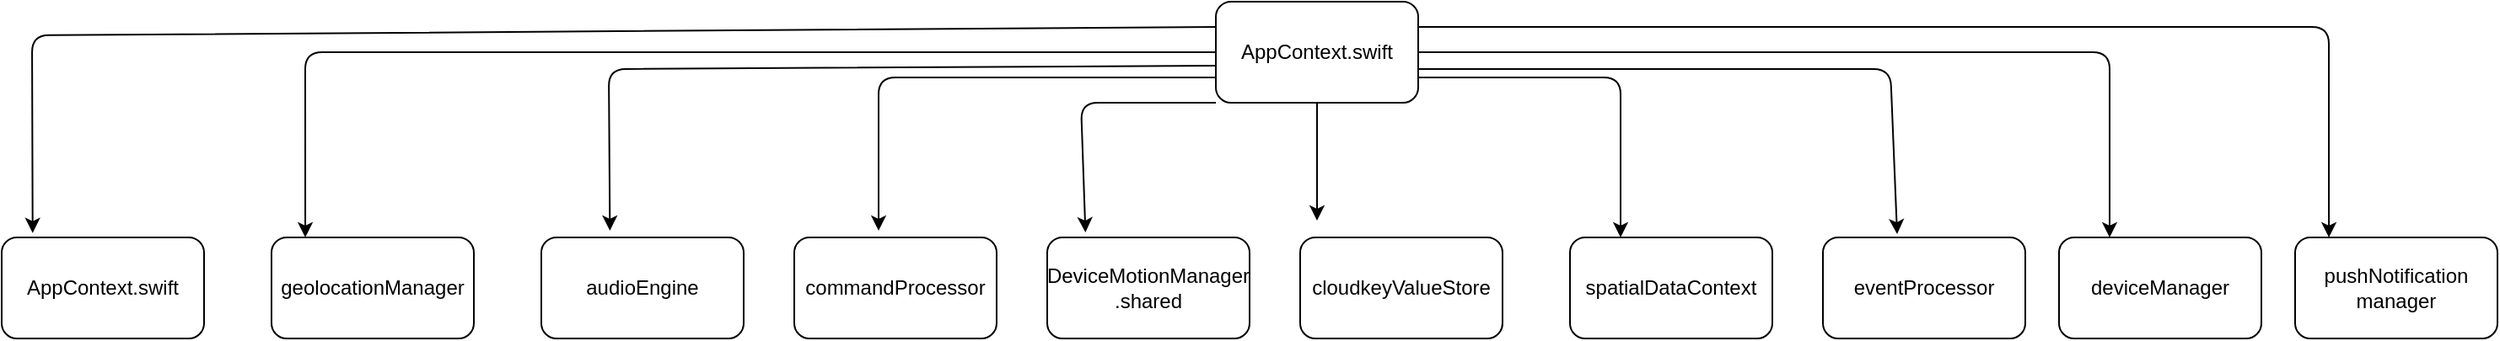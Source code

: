 <mxfile version="14.7.9" type="github">
  <diagram id="Z6FLblsqwEbZB8-MIEmX" name="Page-1">
    <mxGraphModel dx="1426" dy="799" grid="1" gridSize="10" guides="1" tooltips="1" connect="1" arrows="1" fold="1" page="1" pageScale="1" pageWidth="850" pageHeight="1100" math="0" shadow="0">
      <root>
        <mxCell id="0" />
        <mxCell id="1" parent="0" />
        <mxCell id="WztenFOhFq88HhkXIFKB-1" value="AppContext.swift" style="rounded=1;whiteSpace=wrap;html=1;" vertex="1" parent="1">
          <mxGeometry x="760" y="30" width="120" height="60" as="geometry" />
        </mxCell>
        <mxCell id="WztenFOhFq88HhkXIFKB-2" value="" style="endArrow=classic;html=1;exitX=0;exitY=0.25;exitDx=0;exitDy=0;entryX=0.153;entryY=-0.044;entryDx=0;entryDy=0;entryPerimeter=0;" edge="1" parent="1" source="WztenFOhFq88HhkXIFKB-1" target="WztenFOhFq88HhkXIFKB-9">
          <mxGeometry width="50" height="50" relative="1" as="geometry">
            <mxPoint x="400" y="430" as="sourcePoint" />
            <mxPoint x="160" y="160" as="targetPoint" />
            <Array as="points">
              <mxPoint x="58" y="50" />
            </Array>
          </mxGeometry>
        </mxCell>
        <mxCell id="WztenFOhFq88HhkXIFKB-3" value="spatialDataContext" style="rounded=1;whiteSpace=wrap;html=1;" vertex="1" parent="1">
          <mxGeometry x="970" y="170" width="120" height="60" as="geometry" />
        </mxCell>
        <mxCell id="WztenFOhFq88HhkXIFKB-4" value="cloudkeyValueStore" style="rounded=1;whiteSpace=wrap;html=1;" vertex="1" parent="1">
          <mxGeometry x="810" y="170" width="120" height="60" as="geometry" />
        </mxCell>
        <mxCell id="WztenFOhFq88HhkXIFKB-5" value="DeviceMotionManager&lt;br&gt;.shared" style="rounded=1;whiteSpace=wrap;html=1;" vertex="1" parent="1">
          <mxGeometry x="660" y="170" width="120" height="60" as="geometry" />
        </mxCell>
        <mxCell id="WztenFOhFq88HhkXIFKB-6" value="audioEngine" style="rounded=1;whiteSpace=wrap;html=1;" vertex="1" parent="1">
          <mxGeometry x="360" y="170" width="120" height="60" as="geometry" />
        </mxCell>
        <mxCell id="WztenFOhFq88HhkXIFKB-7" value="commandProcessor" style="rounded=1;whiteSpace=wrap;html=1;" vertex="1" parent="1">
          <mxGeometry x="510" y="170" width="120" height="60" as="geometry" />
        </mxCell>
        <mxCell id="WztenFOhFq88HhkXIFKB-8" value="geolocationManager" style="rounded=1;whiteSpace=wrap;html=1;" vertex="1" parent="1">
          <mxGeometry x="200" y="170" width="120" height="60" as="geometry" />
        </mxCell>
        <mxCell id="WztenFOhFq88HhkXIFKB-9" value="AppContext.swift" style="rounded=1;whiteSpace=wrap;html=1;" vertex="1" parent="1">
          <mxGeometry x="40" y="170" width="120" height="60" as="geometry" />
        </mxCell>
        <mxCell id="WztenFOhFq88HhkXIFKB-11" value="" style="endArrow=classic;html=1;exitX=0;exitY=0.5;exitDx=0;exitDy=0;entryX=0.167;entryY=0;entryDx=0;entryDy=0;entryPerimeter=0;" edge="1" parent="1" source="WztenFOhFq88HhkXIFKB-1" target="WztenFOhFq88HhkXIFKB-8">
          <mxGeometry width="50" height="50" relative="1" as="geometry">
            <mxPoint x="470" y="430" as="sourcePoint" />
            <mxPoint x="200" y="70" as="targetPoint" />
            <Array as="points">
              <mxPoint x="220" y="60" />
            </Array>
          </mxGeometry>
        </mxCell>
        <mxCell id="WztenFOhFq88HhkXIFKB-12" value="eventProcessor" style="rounded=1;whiteSpace=wrap;html=1;" vertex="1" parent="1">
          <mxGeometry x="1120" y="170" width="120" height="60" as="geometry" />
        </mxCell>
        <mxCell id="WztenFOhFq88HhkXIFKB-13" value="deviceManager" style="rounded=1;whiteSpace=wrap;html=1;" vertex="1" parent="1">
          <mxGeometry x="1260" y="170" width="120" height="60" as="geometry" />
        </mxCell>
        <mxCell id="WztenFOhFq88HhkXIFKB-14" value="pushNotification&lt;br&gt;manager" style="rounded=1;whiteSpace=wrap;html=1;" vertex="1" parent="1">
          <mxGeometry x="1400" y="170" width="120" height="60" as="geometry" />
        </mxCell>
        <mxCell id="WztenFOhFq88HhkXIFKB-15" value="" style="endArrow=classic;html=1;exitX=-0.003;exitY=0.633;exitDx=0;exitDy=0;exitPerimeter=0;entryX=0.339;entryY=-0.067;entryDx=0;entryDy=0;entryPerimeter=0;" edge="1" parent="1" source="WztenFOhFq88HhkXIFKB-1" target="WztenFOhFq88HhkXIFKB-6">
          <mxGeometry width="50" height="50" relative="1" as="geometry">
            <mxPoint x="770" y="70" as="sourcePoint" />
            <mxPoint x="230" y="160" as="targetPoint" />
            <Array as="points">
              <mxPoint x="400" y="70" />
            </Array>
          </mxGeometry>
        </mxCell>
        <mxCell id="WztenFOhFq88HhkXIFKB-16" value="" style="endArrow=classic;html=1;exitX=0;exitY=0.75;exitDx=0;exitDy=0;" edge="1" parent="1" source="WztenFOhFq88HhkXIFKB-1">
          <mxGeometry width="50" height="50" relative="1" as="geometry">
            <mxPoint x="630" y="420" as="sourcePoint" />
            <mxPoint x="560" y="166" as="targetPoint" />
            <Array as="points">
              <mxPoint x="560" y="75" />
            </Array>
          </mxGeometry>
        </mxCell>
        <mxCell id="WztenFOhFq88HhkXIFKB-17" value="" style="endArrow=classic;html=1;exitX=0;exitY=1;exitDx=0;exitDy=0;entryX=0.189;entryY=-0.05;entryDx=0;entryDy=0;entryPerimeter=0;" edge="1" parent="1" source="WztenFOhFq88HhkXIFKB-1" target="WztenFOhFq88HhkXIFKB-5">
          <mxGeometry width="50" height="50" relative="1" as="geometry">
            <mxPoint x="630" y="420" as="sourcePoint" />
            <mxPoint x="680" y="370" as="targetPoint" />
            <Array as="points">
              <mxPoint x="680" y="90" />
            </Array>
          </mxGeometry>
        </mxCell>
        <mxCell id="WztenFOhFq88HhkXIFKB-18" value="" style="endArrow=classic;html=1;exitX=0.5;exitY=1;exitDx=0;exitDy=0;" edge="1" parent="1" source="WztenFOhFq88HhkXIFKB-1">
          <mxGeometry width="50" height="50" relative="1" as="geometry">
            <mxPoint x="630" y="420" as="sourcePoint" />
            <mxPoint x="820" y="160" as="targetPoint" />
          </mxGeometry>
        </mxCell>
        <mxCell id="WztenFOhFq88HhkXIFKB-19" value="" style="endArrow=classic;html=1;exitX=1;exitY=0.75;exitDx=0;exitDy=0;entryX=0.25;entryY=0;entryDx=0;entryDy=0;" edge="1" parent="1" source="WztenFOhFq88HhkXIFKB-1" target="WztenFOhFq88HhkXIFKB-3">
          <mxGeometry width="50" height="50" relative="1" as="geometry">
            <mxPoint x="710" y="420" as="sourcePoint" />
            <mxPoint x="1010" y="60" as="targetPoint" />
            <Array as="points">
              <mxPoint x="1000" y="75" />
            </Array>
          </mxGeometry>
        </mxCell>
        <mxCell id="WztenFOhFq88HhkXIFKB-20" value="" style="endArrow=classic;html=1;" edge="1" parent="1">
          <mxGeometry width="50" height="50" relative="1" as="geometry">
            <mxPoint x="880" y="70" as="sourcePoint" />
            <mxPoint x="1164" y="168" as="targetPoint" />
            <Array as="points">
              <mxPoint x="1160" y="70" />
            </Array>
          </mxGeometry>
        </mxCell>
        <mxCell id="WztenFOhFq88HhkXIFKB-21" value="" style="endArrow=classic;html=1;exitX=1;exitY=0.5;exitDx=0;exitDy=0;entryX=0.25;entryY=0;entryDx=0;entryDy=0;" edge="1" parent="1" source="WztenFOhFq88HhkXIFKB-1" target="WztenFOhFq88HhkXIFKB-13">
          <mxGeometry width="50" height="50" relative="1" as="geometry">
            <mxPoint x="710" y="420" as="sourcePoint" />
            <mxPoint x="1300" y="60" as="targetPoint" />
            <Array as="points">
              <mxPoint x="1290" y="60" />
            </Array>
          </mxGeometry>
        </mxCell>
        <mxCell id="WztenFOhFq88HhkXIFKB-22" value="" style="endArrow=classic;html=1;exitX=1;exitY=0.25;exitDx=0;exitDy=0;entryX=0.167;entryY=0;entryDx=0;entryDy=0;entryPerimeter=0;" edge="1" parent="1" source="WztenFOhFq88HhkXIFKB-1" target="WztenFOhFq88HhkXIFKB-14">
          <mxGeometry width="50" height="50" relative="1" as="geometry">
            <mxPoint x="910" y="420" as="sourcePoint" />
            <mxPoint x="1430" y="170" as="targetPoint" />
            <Array as="points">
              <mxPoint x="1420" y="45" />
            </Array>
          </mxGeometry>
        </mxCell>
      </root>
    </mxGraphModel>
  </diagram>
</mxfile>
